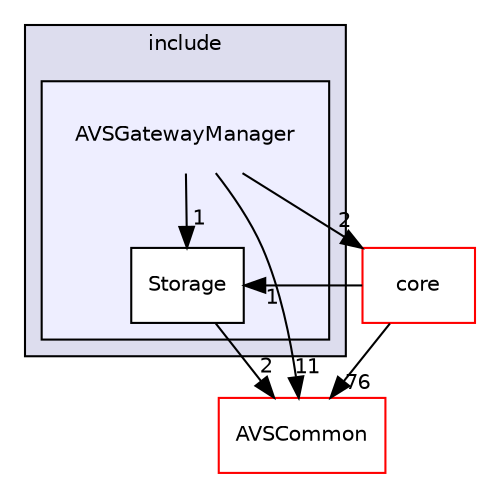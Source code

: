 digraph "/workplace/avs-device-sdk/AVSGatewayManager/include/AVSGatewayManager" {
  compound=true
  node [ fontsize="10", fontname="Helvetica"];
  edge [ labelfontsize="10", labelfontname="Helvetica"];
  subgraph clusterdir_93cb2441605e861868ee09096766059d {
    graph [ bgcolor="#ddddee", pencolor="black", label="include" fontname="Helvetica", fontsize="10", URL="dir_93cb2441605e861868ee09096766059d.html"]
  subgraph clusterdir_4b7eb928d017a80c921794c44cfcae78 {
    graph [ bgcolor="#eeeeff", pencolor="black", label="" URL="dir_4b7eb928d017a80c921794c44cfcae78.html"];
    dir_4b7eb928d017a80c921794c44cfcae78 [shape=plaintext label="AVSGatewayManager"];
    dir_3d8d4bd5f7d1154769dd15a38a11f7fb [shape=box label="Storage" color="black" fillcolor="white" style="filled" URL="dir_3d8d4bd5f7d1154769dd15a38a11f7fb.html"];
  }
  }
  dir_13e65effb2bde530b17b3d5eefcd0266 [shape=box label="AVSCommon" fillcolor="white" style="filled" color="red" URL="dir_13e65effb2bde530b17b3d5eefcd0266.html"];
  dir_4270bfced15e0e73154b13468c7c9ad9 [shape=box label="core" fillcolor="white" style="filled" color="red" URL="dir_4270bfced15e0e73154b13468c7c9ad9.html"];
  dir_4b7eb928d017a80c921794c44cfcae78->dir_13e65effb2bde530b17b3d5eefcd0266 [headlabel="11", labeldistance=1.5 headhref="dir_000249_000017.html"];
  dir_4b7eb928d017a80c921794c44cfcae78->dir_4270bfced15e0e73154b13468c7c9ad9 [headlabel="2", labeldistance=1.5 headhref="dir_000249_000461.html"];
  dir_4b7eb928d017a80c921794c44cfcae78->dir_3d8d4bd5f7d1154769dd15a38a11f7fb [headlabel="1", labeldistance=1.5 headhref="dir_000249_000250.html"];
  dir_4270bfced15e0e73154b13468c7c9ad9->dir_13e65effb2bde530b17b3d5eefcd0266 [headlabel="76", labeldistance=1.5 headhref="dir_000461_000017.html"];
  dir_4270bfced15e0e73154b13468c7c9ad9->dir_3d8d4bd5f7d1154769dd15a38a11f7fb [headlabel="1", labeldistance=1.5 headhref="dir_000461_000250.html"];
  dir_3d8d4bd5f7d1154769dd15a38a11f7fb->dir_13e65effb2bde530b17b3d5eefcd0266 [headlabel="2", labeldistance=1.5 headhref="dir_000250_000017.html"];
}
